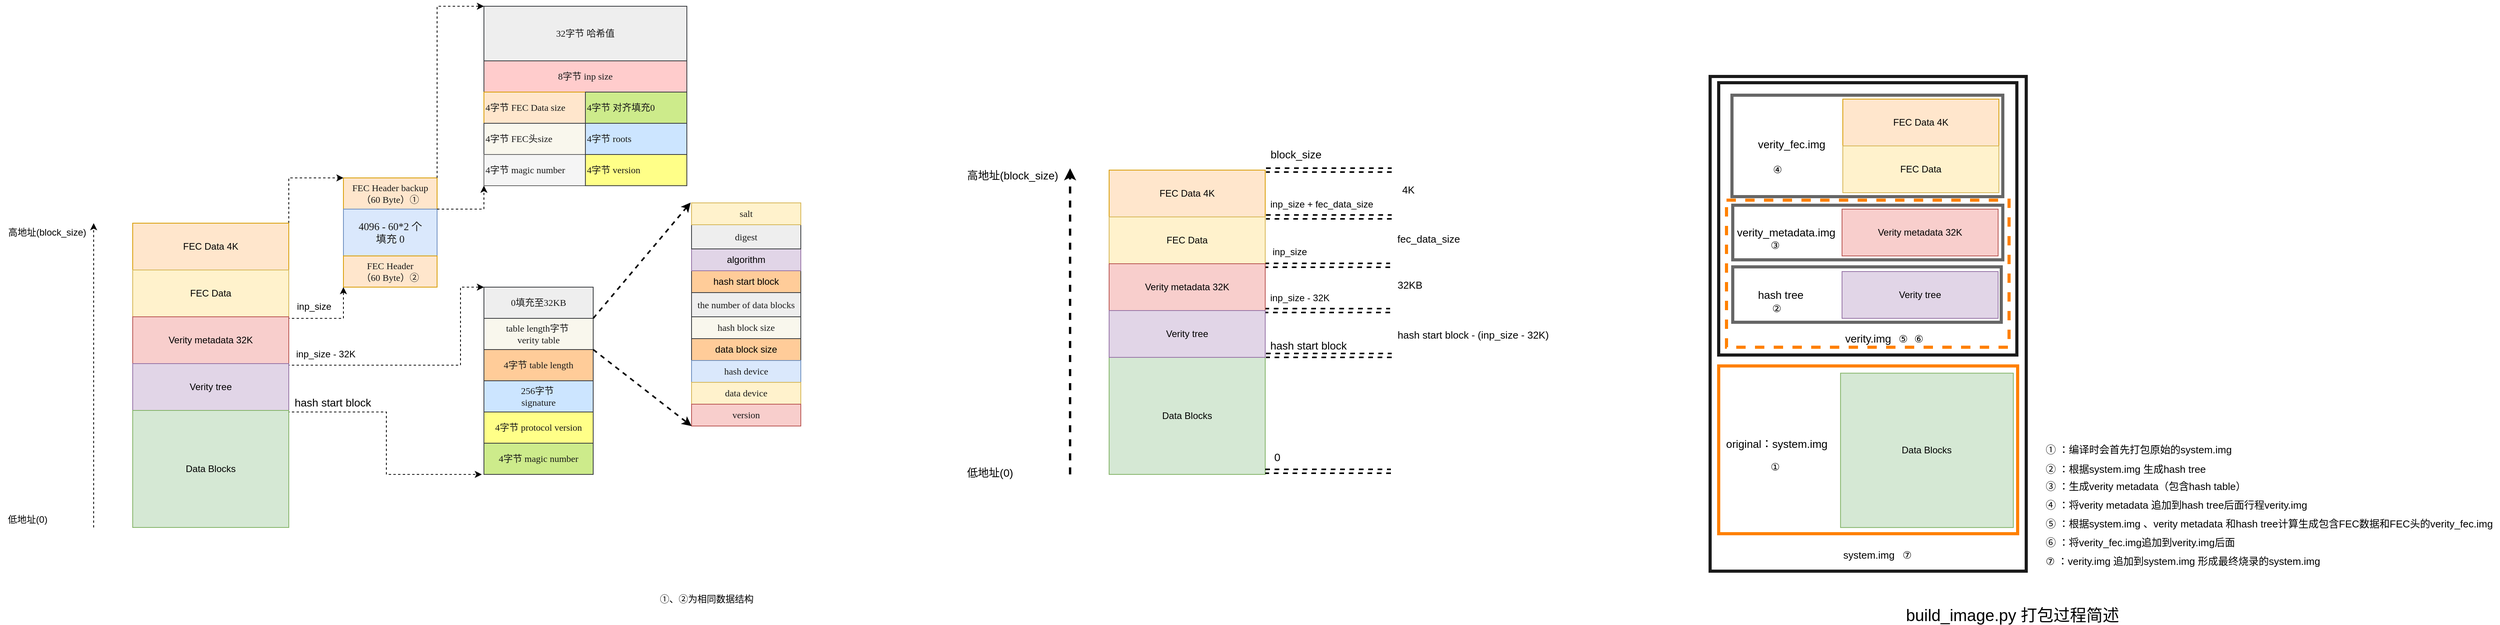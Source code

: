 <mxfile version="18.1.1" type="github">
  <diagram name="Page-1" id="9f46799a-70d6-7492-0946-bef42562c5a5">
    <mxGraphModel dx="3131" dy="1089" grid="0" gridSize="10" guides="1" tooltips="1" connect="1" arrows="1" fold="1" page="1" pageScale="1" pageWidth="1100" pageHeight="850" background="none" math="0" shadow="0">
      <root>
        <mxCell id="0" />
        <mxCell id="1" parent="0" />
        <mxCell id="MC5SC2ZRKaE6kcOdO4WR-20" value="" style="group" parent="1" vertex="1" connectable="0">
          <mxGeometry x="-610" y="250" width="120" height="140" as="geometry" />
        </mxCell>
        <mxCell id="MC5SC2ZRKaE6kcOdO4WR-19" value="" style="group;fillColor=#dae8fc;strokeColor=#6c8ebf;container=0;" parent="MC5SC2ZRKaE6kcOdO4WR-20" vertex="1" connectable="0">
          <mxGeometry width="120" height="140" as="geometry" />
        </mxCell>
        <mxCell id="MC5SC2ZRKaE6kcOdO4WR-14" value="&lt;span style=&quot;color: rgb(25, 25, 25); font-family: 微软雅黑;&quot;&gt;&lt;font style=&quot;font-size: 12px;&quot;&gt;FEC Header backup（60 Byte）①&lt;/font&gt;&lt;/span&gt;" style="rounded=0;whiteSpace=wrap;html=1;fillColor=#ffe6cc;strokeColor=#d79b00;" parent="MC5SC2ZRKaE6kcOdO4WR-20" vertex="1">
          <mxGeometry width="120" height="40" as="geometry" />
        </mxCell>
        <mxCell id="MC5SC2ZRKaE6kcOdO4WR-15" value="&lt;span style=&quot;color: rgb(25, 25, 25); font-family: 微软雅黑; font-size: 13.333px;&quot;&gt;4096 - 60*2 个&lt;br&gt;填充 0&lt;/span&gt;" style="rounded=0;whiteSpace=wrap;html=1;fillColor=#dae8fc;strokeColor=#6c8ebf;" parent="MC5SC2ZRKaE6kcOdO4WR-20" vertex="1">
          <mxGeometry y="40" width="120" height="60" as="geometry" />
        </mxCell>
        <mxCell id="MC5SC2ZRKaE6kcOdO4WR-18" value="&lt;span style=&quot;color: rgb(25, 25, 25); font-family: 微软雅黑;&quot;&gt;&lt;font style=&quot;font-size: 12px;&quot;&gt;FEC Header&lt;br&gt;（60 Byte）②&lt;/font&gt;&lt;/span&gt;" style="rounded=0;whiteSpace=wrap;html=1;fillColor=#ffe6cc;strokeColor=#d79b00;" parent="MC5SC2ZRKaE6kcOdO4WR-20" vertex="1">
          <mxGeometry y="100" width="120" height="40" as="geometry" />
        </mxCell>
        <mxCell id="MC5SC2ZRKaE6kcOdO4WR-21" style="edgeStyle=orthogonalEdgeStyle;rounded=0;orthogonalLoop=1;jettySize=auto;html=1;exitX=1;exitY=1;exitDx=0;exitDy=0;entryX=0;entryY=1;entryDx=0;entryDy=0;fontSize=12;dashed=1;" parent="1" source="MC5SC2ZRKaE6kcOdO4WR-1" target="MC5SC2ZRKaE6kcOdO4WR-18" edge="1">
          <mxGeometry relative="1" as="geometry">
            <Array as="points">
              <mxPoint x="-650" y="430" />
              <mxPoint x="-650" y="430" />
            </Array>
          </mxGeometry>
        </mxCell>
        <mxCell id="MC5SC2ZRKaE6kcOdO4WR-22" style="edgeStyle=orthogonalEdgeStyle;rounded=0;orthogonalLoop=1;jettySize=auto;html=1;exitX=1;exitY=0;exitDx=0;exitDy=0;entryX=0;entryY=0;entryDx=0;entryDy=0;dashed=1;fontSize=12;" parent="1" source="MC5SC2ZRKaE6kcOdO4WR-1" target="MC5SC2ZRKaE6kcOdO4WR-14" edge="1">
          <mxGeometry relative="1" as="geometry">
            <Array as="points">
              <mxPoint x="-680" y="250" />
            </Array>
          </mxGeometry>
        </mxCell>
        <mxCell id="MC5SC2ZRKaE6kcOdO4WR-40" value="" style="group" parent="1" vertex="1" connectable="0">
          <mxGeometry x="-430" y="30" width="260" height="230" as="geometry" />
        </mxCell>
        <mxCell id="MC5SC2ZRKaE6kcOdO4WR-33" value="&lt;font face=&quot;微软雅黑&quot; color=&quot;#191919&quot;&gt;8字节 inp size&lt;/font&gt;" style="rounded=0;whiteSpace=wrap;html=1;fillColor=#ffcccc;strokeColor=#36393d;align=center;" parent="MC5SC2ZRKaE6kcOdO4WR-40" vertex="1">
          <mxGeometry y="70" width="260" height="40" as="geometry" />
        </mxCell>
        <mxCell id="MC5SC2ZRKaE6kcOdO4WR-34" value="&lt;font face=&quot;微软雅黑&quot; color=&quot;#191919&quot;&gt;32字节 哈希值&lt;/font&gt;" style="rounded=0;whiteSpace=wrap;html=1;align=center;fillColor=#eeeeee;strokeColor=#36393d;" parent="MC5SC2ZRKaE6kcOdO4WR-40" vertex="1">
          <mxGeometry width="260" height="70" as="geometry" />
        </mxCell>
        <mxCell id="MC5SC2ZRKaE6kcOdO4WR-37" value="" style="group" parent="MC5SC2ZRKaE6kcOdO4WR-40" vertex="1" connectable="0">
          <mxGeometry y="110" width="260" height="40" as="geometry" />
        </mxCell>
        <mxCell id="MC5SC2ZRKaE6kcOdO4WR-31" value="&lt;font face=&quot;微软雅黑&quot; color=&quot;#191919&quot;&gt;4字节 FEC Data size&lt;/font&gt;" style="rounded=0;whiteSpace=wrap;html=1;fillColor=#ffe6cc;strokeColor=#d79b00;align=left;" parent="MC5SC2ZRKaE6kcOdO4WR-37" vertex="1">
          <mxGeometry width="130" height="40" as="geometry" />
        </mxCell>
        <mxCell id="MC5SC2ZRKaE6kcOdO4WR-32" value="&lt;font face=&quot;微软雅黑&quot; color=&quot;#191919&quot;&gt;4字节 对齐填充0&lt;/font&gt;" style="rounded=0;whiteSpace=wrap;html=1;fillColor=#cdeb8b;strokeColor=#36393d;align=left;" parent="MC5SC2ZRKaE6kcOdO4WR-37" vertex="1">
          <mxGeometry x="130" width="130" height="40" as="geometry" />
        </mxCell>
        <mxCell id="MC5SC2ZRKaE6kcOdO4WR-38" value="" style="group" parent="MC5SC2ZRKaE6kcOdO4WR-40" vertex="1" connectable="0">
          <mxGeometry y="150" width="260" height="40" as="geometry" />
        </mxCell>
        <mxCell id="MC5SC2ZRKaE6kcOdO4WR-29" value="&lt;font face=&quot;微软雅黑&quot; color=&quot;#191919&quot;&gt;4字节 FEC头size&lt;/font&gt;" style="rounded=0;whiteSpace=wrap;html=1;fillColor=#f9f7ed;strokeColor=#36393d;align=left;" parent="MC5SC2ZRKaE6kcOdO4WR-38" vertex="1">
          <mxGeometry width="130" height="40" as="geometry" />
        </mxCell>
        <mxCell id="MC5SC2ZRKaE6kcOdO4WR-30" value="&lt;font face=&quot;微软雅黑&quot; color=&quot;#191919&quot;&gt;4字节 roots&lt;/font&gt;" style="rounded=0;whiteSpace=wrap;html=1;fillColor=#cce5ff;strokeColor=#36393d;align=left;" parent="MC5SC2ZRKaE6kcOdO4WR-38" vertex="1">
          <mxGeometry x="130" width="130" height="40" as="geometry" />
        </mxCell>
        <mxCell id="MC5SC2ZRKaE6kcOdO4WR-39" value="" style="group" parent="MC5SC2ZRKaE6kcOdO4WR-40" vertex="1" connectable="0">
          <mxGeometry y="190" width="260" height="40" as="geometry" />
        </mxCell>
        <mxCell id="MC5SC2ZRKaE6kcOdO4WR-25" value="&lt;font face=&quot;微软雅黑&quot; color=&quot;#191919&quot;&gt;4字节 magic number&lt;/font&gt;" style="rounded=0;whiteSpace=wrap;html=1;fillColor=#f5f5f5;strokeColor=#666666;align=left;fontColor=#333333;" parent="MC5SC2ZRKaE6kcOdO4WR-39" vertex="1">
          <mxGeometry width="130" height="40" as="geometry" />
        </mxCell>
        <mxCell id="MC5SC2ZRKaE6kcOdO4WR-28" value="&lt;font face=&quot;微软雅黑&quot; color=&quot;#191919&quot;&gt;4字节 version&lt;/font&gt;" style="rounded=0;whiteSpace=wrap;html=1;fillColor=#ffff88;strokeColor=#36393d;align=left;" parent="MC5SC2ZRKaE6kcOdO4WR-39" vertex="1">
          <mxGeometry x="130" width="130" height="40" as="geometry" />
        </mxCell>
        <mxCell id="MC5SC2ZRKaE6kcOdO4WR-41" style="edgeStyle=orthogonalEdgeStyle;rounded=0;orthogonalLoop=1;jettySize=auto;html=1;exitX=1;exitY=1;exitDx=0;exitDy=0;entryX=0;entryY=1;entryDx=0;entryDy=0;dashed=1;fontSize=12;" parent="1" source="MC5SC2ZRKaE6kcOdO4WR-14" target="MC5SC2ZRKaE6kcOdO4WR-25" edge="1">
          <mxGeometry relative="1" as="geometry">
            <Array as="points">
              <mxPoint x="-480" y="290" />
              <mxPoint x="-480" y="290" />
            </Array>
          </mxGeometry>
        </mxCell>
        <mxCell id="MC5SC2ZRKaE6kcOdO4WR-42" style="edgeStyle=orthogonalEdgeStyle;rounded=0;orthogonalLoop=1;jettySize=auto;html=1;exitX=1;exitY=0;exitDx=0;exitDy=0;entryX=0;entryY=0;entryDx=0;entryDy=0;dashed=1;fontSize=12;" parent="1" source="MC5SC2ZRKaE6kcOdO4WR-14" target="MC5SC2ZRKaE6kcOdO4WR-34" edge="1">
          <mxGeometry relative="1" as="geometry">
            <Array as="points">
              <mxPoint x="-490" y="30" />
            </Array>
          </mxGeometry>
        </mxCell>
        <mxCell id="MC5SC2ZRKaE6kcOdO4WR-53" value="" style="group" parent="1" vertex="1" connectable="0">
          <mxGeometry x="-430" y="390" width="140" height="240" as="geometry" />
        </mxCell>
        <mxCell id="MC5SC2ZRKaE6kcOdO4WR-46" value="&lt;font face=&quot;微软雅黑&quot; color=&quot;#191919&quot;&gt;0填充至32KB&lt;/font&gt;" style="rounded=0;whiteSpace=wrap;html=1;fillColor=#eeeeee;strokeColor=#36393d;" parent="MC5SC2ZRKaE6kcOdO4WR-53" vertex="1">
          <mxGeometry width="140" height="40" as="geometry" />
        </mxCell>
        <mxCell id="MC5SC2ZRKaE6kcOdO4WR-48" value="&lt;div&gt;&lt;font face=&quot;微软雅黑&quot; color=&quot;#191919&quot;&gt;table length字节&amp;nbsp;&lt;/font&gt;&lt;/div&gt;&lt;div&gt;&lt;font face=&quot;微软雅黑&quot; color=&quot;#191919&quot;&gt;verity table&lt;/font&gt;&lt;/div&gt;" style="rounded=0;whiteSpace=wrap;html=1;fillColor=#f9f7ed;strokeColor=#36393d;" parent="MC5SC2ZRKaE6kcOdO4WR-53" vertex="1">
          <mxGeometry y="40" width="140" height="40" as="geometry" />
        </mxCell>
        <mxCell id="MC5SC2ZRKaE6kcOdO4WR-49" value="&lt;font face=&quot;微软雅黑&quot; color=&quot;#191919&quot;&gt;4字节 table length&lt;/font&gt;" style="rounded=0;whiteSpace=wrap;html=1;fillColor=#ffcc99;strokeColor=#36393d;" parent="MC5SC2ZRKaE6kcOdO4WR-53" vertex="1">
          <mxGeometry y="80" width="140" height="40" as="geometry" />
        </mxCell>
        <mxCell id="MC5SC2ZRKaE6kcOdO4WR-50" value="&lt;div&gt;&lt;font face=&quot;微软雅黑&quot; color=&quot;#191919&quot;&gt;256字节&amp;nbsp;&lt;/font&gt;&lt;/div&gt;&lt;div&gt;&lt;font face=&quot;微软雅黑&quot; color=&quot;#191919&quot;&gt;signature&lt;/font&gt;&lt;/div&gt;" style="rounded=0;whiteSpace=wrap;html=1;fillColor=#cce5ff;strokeColor=#36393d;" parent="MC5SC2ZRKaE6kcOdO4WR-53" vertex="1">
          <mxGeometry y="120" width="140" height="40" as="geometry" />
        </mxCell>
        <mxCell id="MC5SC2ZRKaE6kcOdO4WR-51" value="&lt;font face=&quot;微软雅黑&quot; color=&quot;#191919&quot;&gt;4字节 protocol version&lt;/font&gt;" style="rounded=0;whiteSpace=wrap;html=1;fillColor=#ffff88;strokeColor=#36393d;" parent="MC5SC2ZRKaE6kcOdO4WR-53" vertex="1">
          <mxGeometry y="160" width="140" height="40" as="geometry" />
        </mxCell>
        <mxCell id="MC5SC2ZRKaE6kcOdO4WR-52" value="&lt;font face=&quot;微软雅黑&quot; color=&quot;#191919&quot;&gt;4字节 magic number&lt;/font&gt;" style="rounded=0;whiteSpace=wrap;html=1;fillColor=#cdeb8b;strokeColor=#36393d;" parent="MC5SC2ZRKaE6kcOdO4WR-53" vertex="1">
          <mxGeometry y="200" width="140" height="40" as="geometry" />
        </mxCell>
        <mxCell id="MC5SC2ZRKaE6kcOdO4WR-54" style="edgeStyle=orthogonalEdgeStyle;rounded=0;orthogonalLoop=1;jettySize=auto;html=1;exitX=1;exitY=0;exitDx=0;exitDy=0;dashed=1;fontSize=12;" parent="1" source="MC5SC2ZRKaE6kcOdO4WR-4" edge="1">
          <mxGeometry relative="1" as="geometry">
            <mxPoint x="-430" y="390" as="targetPoint" />
            <Array as="points">
              <mxPoint x="-460" y="490" />
              <mxPoint x="-460" y="390" />
            </Array>
          </mxGeometry>
        </mxCell>
        <mxCell id="MC5SC2ZRKaE6kcOdO4WR-56" style="edgeStyle=orthogonalEdgeStyle;rounded=0;orthogonalLoop=1;jettySize=auto;html=1;exitX=1;exitY=0;exitDx=0;exitDy=0;entryX=-0.019;entryY=0.985;entryDx=0;entryDy=0;entryPerimeter=0;dashed=1;fontSize=12;" parent="1" source="MC5SC2ZRKaE6kcOdO4WR-5" target="MC5SC2ZRKaE6kcOdO4WR-52" edge="1">
          <mxGeometry relative="1" as="geometry">
            <Array as="points">
              <mxPoint x="-555" y="550" />
              <mxPoint x="-555" y="630" />
              <mxPoint x="-433" y="630" />
            </Array>
          </mxGeometry>
        </mxCell>
        <mxCell id="MC5SC2ZRKaE6kcOdO4WR-57" value="inp_size - 32K" style="text;html=1;align=center;verticalAlign=middle;resizable=0;points=[];autosize=1;strokeColor=none;fillColor=none;fontSize=12;" parent="1" vertex="1">
          <mxGeometry x="-678" y="466" width="90" height="20" as="geometry" />
        </mxCell>
        <mxCell id="MC5SC2ZRKaE6kcOdO4WR-58" value="inp_size" style="text;html=1;align=center;verticalAlign=middle;resizable=0;points=[];autosize=1;strokeColor=none;fillColor=none;fontSize=12;" parent="1" vertex="1">
          <mxGeometry x="-678" y="405" width="60" height="20" as="geometry" />
        </mxCell>
        <mxCell id="MC5SC2ZRKaE6kcOdO4WR-60" value="①、②为相同数据结构" style="text;html=1;align=center;verticalAlign=middle;resizable=0;points=[];autosize=1;strokeColor=none;fillColor=none;fontSize=12;" parent="1" vertex="1">
          <mxGeometry x="-210" y="781" width="130" height="18" as="geometry" />
        </mxCell>
        <mxCell id="MC5SC2ZRKaE6kcOdO4WR-68" value="" style="group" parent="1" vertex="1" connectable="0">
          <mxGeometry x="-1050" y="308" width="370" height="390" as="geometry" />
        </mxCell>
        <mxCell id="MC5SC2ZRKaE6kcOdO4WR-63" value="" style="group" parent="MC5SC2ZRKaE6kcOdO4WR-68" vertex="1" connectable="0">
          <mxGeometry x="170" width="200" height="390" as="geometry" />
        </mxCell>
        <mxCell id="MC5SC2ZRKaE6kcOdO4WR-1" value="FEC Data 4K" style="rounded=0;whiteSpace=wrap;html=1;fillColor=#ffe6cc;strokeColor=#d79b00;" parent="MC5SC2ZRKaE6kcOdO4WR-63" vertex="1">
          <mxGeometry width="200" height="60" as="geometry" />
        </mxCell>
        <mxCell id="MC5SC2ZRKaE6kcOdO4WR-2" value="&lt;span style=&quot;&quot;&gt;FEC Data&lt;/span&gt;" style="whiteSpace=wrap;html=1;rounded=0;fillColor=#fff2cc;strokeColor=#d6b656;" parent="MC5SC2ZRKaE6kcOdO4WR-63" vertex="1">
          <mxGeometry y="60" width="200" height="60" as="geometry" />
        </mxCell>
        <mxCell id="MC5SC2ZRKaE6kcOdO4WR-4" value="Verity metadata 32K" style="whiteSpace=wrap;html=1;rounded=0;fillColor=#f8cecc;strokeColor=#b85450;" parent="MC5SC2ZRKaE6kcOdO4WR-63" vertex="1">
          <mxGeometry y="120" width="200" height="60" as="geometry" />
        </mxCell>
        <mxCell id="MC5SC2ZRKaE6kcOdO4WR-5" value="Verity tree" style="whiteSpace=wrap;html=1;rounded=0;fillColor=#e1d5e7;strokeColor=#9673a6;" parent="MC5SC2ZRKaE6kcOdO4WR-63" vertex="1">
          <mxGeometry y="180" width="200" height="60" as="geometry" />
        </mxCell>
        <mxCell id="MC5SC2ZRKaE6kcOdO4WR-6" value="Data Blocks" style="whiteSpace=wrap;html=1;rounded=0;fillColor=#d5e8d4;strokeColor=#82b366;" parent="MC5SC2ZRKaE6kcOdO4WR-63" vertex="1">
          <mxGeometry y="240" width="200" height="150" as="geometry" />
        </mxCell>
        <mxCell id="MC5SC2ZRKaE6kcOdO4WR-67" value="" style="group" parent="MC5SC2ZRKaE6kcOdO4WR-68" vertex="1" connectable="0">
          <mxGeometry width="120" height="390" as="geometry" />
        </mxCell>
        <mxCell id="MC5SC2ZRKaE6kcOdO4WR-64" value="" style="endArrow=classic;html=1;rounded=0;dashed=1;fontSize=12;" parent="MC5SC2ZRKaE6kcOdO4WR-67" edge="1">
          <mxGeometry width="50" height="50" relative="1" as="geometry">
            <mxPoint x="120" y="390" as="sourcePoint" />
            <mxPoint x="120" as="targetPoint" />
          </mxGeometry>
        </mxCell>
        <mxCell id="MC5SC2ZRKaE6kcOdO4WR-65" value="低地址(0)" style="text;html=1;align=center;verticalAlign=middle;resizable=0;points=[];autosize=1;strokeColor=none;fillColor=none;fontSize=12;" parent="MC5SC2ZRKaE6kcOdO4WR-67" vertex="1">
          <mxGeometry y="370" width="70" height="20" as="geometry" />
        </mxCell>
        <mxCell id="MC5SC2ZRKaE6kcOdO4WR-66" value="高地址(block_size)" style="text;html=1;align=center;verticalAlign=middle;resizable=0;points=[];autosize=1;strokeColor=none;fillColor=none;fontSize=12;" parent="MC5SC2ZRKaE6kcOdO4WR-67" vertex="1">
          <mxGeometry y="2" width="120" height="20" as="geometry" />
        </mxCell>
        <mxCell id="yLaIUXPU3NELEx_Cv0Lr-82" value="hash start block" style="text;html=1;align=center;verticalAlign=middle;resizable=0;points=[];autosize=1;strokeColor=none;fillColor=none;fontSize=14;" vertex="1" parent="1">
          <mxGeometry x="-678" y="527" width="108" height="21" as="geometry" />
        </mxCell>
        <mxCell id="yLaIUXPU3NELEx_Cv0Lr-166" value="" style="group" vertex="1" connectable="0" parent="1">
          <mxGeometry x="1141" y="120" width="1011" height="634" as="geometry" />
        </mxCell>
        <mxCell id="yLaIUXPU3NELEx_Cv0Lr-147" value="" style="group" vertex="1" connectable="0" parent="yLaIUXPU3NELEx_Cv0Lr-166">
          <mxGeometry width="405" height="634" as="geometry" />
        </mxCell>
        <mxCell id="yLaIUXPU3NELEx_Cv0Lr-161" value="" style="rounded=0;whiteSpace=wrap;html=1;shadow=0;fontSize=13;strokeColor=#FF8000;strokeWidth=4;fillColor=none;dashed=1;" vertex="1" parent="yLaIUXPU3NELEx_Cv0Lr-147">
          <mxGeometry x="21" y="158.5" width="362" height="188.5" as="geometry" />
        </mxCell>
        <mxCell id="yLaIUXPU3NELEx_Cv0Lr-78" value="" style="group" vertex="1" connectable="0" parent="yLaIUXPU3NELEx_Cv0Lr-147">
          <mxGeometry x="28" y="24" width="365" height="333" as="geometry" />
        </mxCell>
        <mxCell id="yLaIUXPU3NELEx_Cv0Lr-75" value="" style="group" vertex="1" connectable="0" parent="yLaIUXPU3NELEx_Cv0Lr-78">
          <mxGeometry width="347" height="130" as="geometry" />
        </mxCell>
        <mxCell id="yLaIUXPU3NELEx_Cv0Lr-74" value="" style="rounded=0;whiteSpace=wrap;html=1;shadow=0;fontSize=14;strokeColor=#666666;strokeWidth=4;fillColor=none;" vertex="1" parent="yLaIUXPU3NELEx_Cv0Lr-75">
          <mxGeometry width="347" height="130" as="geometry" />
        </mxCell>
        <mxCell id="yLaIUXPU3NELEx_Cv0Lr-64" value="verity_fec.img" style="text;html=1;align=center;verticalAlign=middle;resizable=0;points=[];autosize=1;strokeColor=none;fillColor=none;fontSize=14;" vertex="1" parent="yLaIUXPU3NELEx_Cv0Lr-75">
          <mxGeometry x="28" y="52" width="96" height="21" as="geometry" />
        </mxCell>
        <mxCell id="yLaIUXPU3NELEx_Cv0Lr-55" value="FEC Data 4K" style="rounded=0;whiteSpace=wrap;html=1;fillColor=#ffe6cc;strokeColor=#d79b00;" vertex="1" parent="yLaIUXPU3NELEx_Cv0Lr-75">
          <mxGeometry x="142" y="5" width="200" height="60" as="geometry" />
        </mxCell>
        <mxCell id="yLaIUXPU3NELEx_Cv0Lr-56" value="&lt;span style=&quot;&quot;&gt;FEC Data&lt;/span&gt;" style="whiteSpace=wrap;html=1;rounded=0;fillColor=#fff2cc;strokeColor=#d6b656;" vertex="1" parent="yLaIUXPU3NELEx_Cv0Lr-75">
          <mxGeometry x="142" y="65" width="200" height="60" as="geometry" />
        </mxCell>
        <mxCell id="yLaIUXPU3NELEx_Cv0Lr-151" value="④" style="text;html=1;align=center;verticalAlign=middle;resizable=0;points=[];autosize=1;strokeColor=none;fillColor=none;fontSize=13;" vertex="1" parent="yLaIUXPU3NELEx_Cv0Lr-75">
          <mxGeometry x="46" y="85" width="23" height="20" as="geometry" />
        </mxCell>
        <mxCell id="yLaIUXPU3NELEx_Cv0Lr-76" value="" style="group" vertex="1" connectable="0" parent="yLaIUXPU3NELEx_Cv0Lr-78">
          <mxGeometry x="1" y="220" width="344" height="71" as="geometry" />
        </mxCell>
        <mxCell id="yLaIUXPU3NELEx_Cv0Lr-70" value="" style="rounded=0;whiteSpace=wrap;html=1;shadow=0;fontSize=14;strokeColor=#666666;strokeWidth=4;fillColor=none;" vertex="1" parent="yLaIUXPU3NELEx_Cv0Lr-76">
          <mxGeometry width="344" height="71" as="geometry" />
        </mxCell>
        <mxCell id="yLaIUXPU3NELEx_Cv0Lr-58" value="Verity tree" style="whiteSpace=wrap;html=1;rounded=0;fillColor=#e1d5e7;strokeColor=#9673a6;" vertex="1" parent="yLaIUXPU3NELEx_Cv0Lr-76">
          <mxGeometry x="140" y="6" width="200" height="60" as="geometry" />
        </mxCell>
        <mxCell id="yLaIUXPU3NELEx_Cv0Lr-71" value="hash tree" style="text;html=1;align=center;verticalAlign=middle;resizable=0;points=[];autosize=1;strokeColor=none;fillColor=none;fontSize=14;" vertex="1" parent="yLaIUXPU3NELEx_Cv0Lr-76">
          <mxGeometry x="27" y="25" width="68" height="21" as="geometry" />
        </mxCell>
        <mxCell id="yLaIUXPU3NELEx_Cv0Lr-77" value="" style="group" vertex="1" connectable="0" parent="yLaIUXPU3NELEx_Cv0Lr-78">
          <mxGeometry x="1" y="141" width="364" height="192" as="geometry" />
        </mxCell>
        <mxCell id="yLaIUXPU3NELEx_Cv0Lr-66" value="" style="rounded=0;whiteSpace=wrap;html=1;shadow=0;fontSize=14;strokeColor=#666666;strokeWidth=4;fillColor=none;" vertex="1" parent="yLaIUXPU3NELEx_Cv0Lr-77">
          <mxGeometry width="346" height="70" as="geometry" />
        </mxCell>
        <mxCell id="yLaIUXPU3NELEx_Cv0Lr-57" value="Verity metadata 32K" style="whiteSpace=wrap;html=1;rounded=0;fillColor=#f8cecc;strokeColor=#b85450;" vertex="1" parent="yLaIUXPU3NELEx_Cv0Lr-77">
          <mxGeometry x="140" y="5" width="200" height="60" as="geometry" />
        </mxCell>
        <mxCell id="yLaIUXPU3NELEx_Cv0Lr-67" value="verity_metadata.img" style="text;html=1;align=center;verticalAlign=middle;resizable=0;points=[];autosize=1;strokeColor=none;fillColor=none;fontSize=14;" vertex="1" parent="yLaIUXPU3NELEx_Cv0Lr-77">
          <mxGeometry y="24.5" width="136" height="21" as="geometry" />
        </mxCell>
        <mxCell id="yLaIUXPU3NELEx_Cv0Lr-61" value="" style="rounded=0;whiteSpace=wrap;html=1;shadow=0;fontSize=14;strokeColor=#1A1A1A;strokeWidth=4;fillColor=none;" vertex="1" parent="yLaIUXPU3NELEx_Cv0Lr-77">
          <mxGeometry x="-18" y="-157" width="382" height="349" as="geometry" />
        </mxCell>
        <mxCell id="yLaIUXPU3NELEx_Cv0Lr-60" value="verity.img" style="text;html=1;align=center;verticalAlign=middle;resizable=0;points=[];autosize=1;strokeColor=none;fillColor=none;fontSize=14;" vertex="1" parent="yLaIUXPU3NELEx_Cv0Lr-77">
          <mxGeometry x="138.5" y="160" width="69" height="21" as="geometry" />
        </mxCell>
        <mxCell id="yLaIUXPU3NELEx_Cv0Lr-162" value="⑥" style="text;html=1;align=center;verticalAlign=middle;resizable=0;points=[];autosize=1;strokeColor=none;fillColor=none;fontSize=13;" vertex="1" parent="yLaIUXPU3NELEx_Cv0Lr-77">
          <mxGeometry x="226" y="160.5" width="23" height="20" as="geometry" />
        </mxCell>
        <mxCell id="yLaIUXPU3NELEx_Cv0Lr-127" value="" style="rounded=0;whiteSpace=wrap;html=1;shadow=0;fontSize=14;strokeColor=#1A1A1A;strokeWidth=4;fillColor=none;" vertex="1" parent="yLaIUXPU3NELEx_Cv0Lr-147">
          <mxGeometry width="405" height="634" as="geometry" />
        </mxCell>
        <mxCell id="yLaIUXPU3NELEx_Cv0Lr-112" value="Data Blocks" style="whiteSpace=wrap;html=1;rounded=0;fillColor=#d5e8d4;strokeColor=#82b366;" vertex="1" parent="yLaIUXPU3NELEx_Cv0Lr-147">
          <mxGeometry x="167.078" y="380.233" width="221.387" height="197.853" as="geometry" />
        </mxCell>
        <mxCell id="yLaIUXPU3NELEx_Cv0Lr-124" value="" style="rounded=0;whiteSpace=wrap;html=1;shadow=0;fontSize=14;strokeColor=#FF8000;strokeWidth=4;fillColor=none;" vertex="1" parent="yLaIUXPU3NELEx_Cv0Lr-147">
          <mxGeometry x="11" y="371" width="383" height="215" as="geometry" />
        </mxCell>
        <mxCell id="yLaIUXPU3NELEx_Cv0Lr-126" value="original：system.img" style="text;html=1;align=center;verticalAlign=middle;resizable=0;points=[];autosize=1;strokeColor=none;fillColor=none;fontSize=14;" vertex="1" parent="yLaIUXPU3NELEx_Cv0Lr-147">
          <mxGeometry x="15.428" y="460.693" width="140" height="21" as="geometry" />
        </mxCell>
        <mxCell id="yLaIUXPU3NELEx_Cv0Lr-146" value="system.img" style="text;html=1;align=center;verticalAlign=middle;resizable=0;points=[];autosize=1;strokeColor=none;fillColor=none;fontSize=13;" vertex="1" parent="yLaIUXPU3NELEx_Cv0Lr-147">
          <mxGeometry x="164.5" y="603" width="76" height="20" as="geometry" />
        </mxCell>
        <mxCell id="yLaIUXPU3NELEx_Cv0Lr-148" value="①" style="text;html=1;align=center;verticalAlign=middle;resizable=0;points=[];autosize=1;strokeColor=none;fillColor=none;fontSize=13;" vertex="1" parent="yLaIUXPU3NELEx_Cv0Lr-147">
          <mxGeometry x="71" y="490" width="23" height="20" as="geometry" />
        </mxCell>
        <mxCell id="yLaIUXPU3NELEx_Cv0Lr-149" value="②" style="text;html=1;align=center;verticalAlign=middle;resizable=0;points=[];autosize=1;strokeColor=none;fillColor=none;fontSize=13;" vertex="1" parent="yLaIUXPU3NELEx_Cv0Lr-147">
          <mxGeometry x="73.93" y="287" width="23" height="20" as="geometry" />
        </mxCell>
        <mxCell id="yLaIUXPU3NELEx_Cv0Lr-150" value="③" style="text;html=1;align=center;verticalAlign=middle;resizable=0;points=[];autosize=1;strokeColor=none;fillColor=none;fontSize=13;" vertex="1" parent="yLaIUXPU3NELEx_Cv0Lr-147">
          <mxGeometry x="71" y="206" width="23" height="20" as="geometry" />
        </mxCell>
        <mxCell id="yLaIUXPU3NELEx_Cv0Lr-152" value="⑤" style="text;html=1;align=center;verticalAlign=middle;resizable=0;points=[];autosize=1;strokeColor=none;fillColor=none;fontSize=13;" vertex="1" parent="yLaIUXPU3NELEx_Cv0Lr-147">
          <mxGeometry x="235" y="326" width="23" height="20" as="geometry" />
        </mxCell>
        <mxCell id="yLaIUXPU3NELEx_Cv0Lr-158" value="⑦" style="text;html=1;align=center;verticalAlign=middle;resizable=0;points=[];autosize=1;strokeColor=none;fillColor=none;fontSize=13;" vertex="1" parent="yLaIUXPU3NELEx_Cv0Lr-147">
          <mxGeometry x="240.5" y="603" width="23" height="20" as="geometry" />
        </mxCell>
        <mxCell id="yLaIUXPU3NELEx_Cv0Lr-165" value="" style="group" vertex="1" connectable="0" parent="yLaIUXPU3NELEx_Cv0Lr-166">
          <mxGeometry x="428" y="468" width="583" height="163" as="geometry" />
        </mxCell>
        <mxCell id="yLaIUXPU3NELEx_Cv0Lr-153" value="① ：编译时会首先打包原始的system.img" style="text;html=1;align=left;verticalAlign=middle;resizable=0;points=[];autosize=1;strokeColor=none;fillColor=none;fontSize=13;" vertex="1" parent="yLaIUXPU3NELEx_Cv0Lr-165">
          <mxGeometry width="248" height="20" as="geometry" />
        </mxCell>
        <mxCell id="yLaIUXPU3NELEx_Cv0Lr-154" value="② ：根据system.img 生成hash tree" style="text;html=1;align=left;verticalAlign=middle;resizable=0;points=[];autosize=1;strokeColor=none;fillColor=none;fontSize=13;" vertex="1" parent="yLaIUXPU3NELEx_Cv0Lr-165">
          <mxGeometry y="25" width="215" height="20" as="geometry" />
        </mxCell>
        <mxCell id="yLaIUXPU3NELEx_Cv0Lr-155" value="③ ：生成verity metadata（包含hash table）" style="text;html=1;align=left;verticalAlign=middle;resizable=0;points=[];autosize=1;strokeColor=none;fillColor=none;fontSize=13;" vertex="1" parent="yLaIUXPU3NELEx_Cv0Lr-165">
          <mxGeometry y="47" width="266" height="20" as="geometry" />
        </mxCell>
        <mxCell id="yLaIUXPU3NELEx_Cv0Lr-156" value="⑤ ：根据system.img 、verity metadata 和hash tree计算生成包含FEC数据和FEC头的verity_fec.img" style="text;html=1;align=left;verticalAlign=middle;resizable=0;points=[];autosize=1;strokeColor=none;fillColor=none;fontSize=13;" vertex="1" parent="yLaIUXPU3NELEx_Cv0Lr-165">
          <mxGeometry y="95" width="583" height="20" as="geometry" />
        </mxCell>
        <mxCell id="yLaIUXPU3NELEx_Cv0Lr-159" value="④ ：将verity metadata 追加到hash tree后面行程verity.img" style="text;html=1;align=left;verticalAlign=middle;resizable=0;points=[];autosize=1;strokeColor=none;fillColor=none;fontSize=13;" vertex="1" parent="yLaIUXPU3NELEx_Cv0Lr-165">
          <mxGeometry y="71" width="345" height="20" as="geometry" />
        </mxCell>
        <mxCell id="yLaIUXPU3NELEx_Cv0Lr-160" value="⑥ ：将verity_fec.img追加到verity.img后面" style="text;html=1;align=left;verticalAlign=middle;resizable=0;points=[];autosize=1;strokeColor=none;fillColor=none;fontSize=13;" vertex="1" parent="yLaIUXPU3NELEx_Cv0Lr-165">
          <mxGeometry y="119" width="252" height="20" as="geometry" />
        </mxCell>
        <mxCell id="yLaIUXPU3NELEx_Cv0Lr-164" value="⑦ ：verity.img 追加到system.img 形成最终烧录的system.img" style="text;html=1;align=left;verticalAlign=middle;resizable=0;points=[];autosize=1;strokeColor=none;fillColor=none;fontSize=13;" vertex="1" parent="yLaIUXPU3NELEx_Cv0Lr-165">
          <mxGeometry y="143" width="363" height="20" as="geometry" />
        </mxCell>
        <mxCell id="yLaIUXPU3NELEx_Cv0Lr-167" value="&lt;font style=&quot;font-size: 21px;&quot;&gt;build_image.py 打包过程简述&lt;/font&gt;" style="text;html=1;align=center;verticalAlign=middle;resizable=0;points=[];autosize=1;strokeColor=none;fillColor=none;fontSize=13;" vertex="1" parent="1">
          <mxGeometry x="1386" y="798" width="283" height="23" as="geometry" />
        </mxCell>
        <mxCell id="yLaIUXPU3NELEx_Cv0Lr-171" value="" style="group" vertex="1" connectable="0" parent="1">
          <mxGeometry x="183" y="209" width="756" height="421" as="geometry" />
        </mxCell>
        <mxCell id="yLaIUXPU3NELEx_Cv0Lr-21" value="" style="group" vertex="1" connectable="0" parent="yLaIUXPU3NELEx_Cv0Lr-171">
          <mxGeometry y="28" width="138" height="393" as="geometry" />
        </mxCell>
        <mxCell id="yLaIUXPU3NELEx_Cv0Lr-9" value="" style="endArrow=classic;html=1;rounded=0;dashed=1;fontSize=12;strokeWidth=3;" edge="1" parent="yLaIUXPU3NELEx_Cv0Lr-21">
          <mxGeometry width="50" height="50" relative="1" as="geometry">
            <mxPoint x="138" y="392.999" as="sourcePoint" />
            <mxPoint x="138" y="0.624" as="targetPoint" />
          </mxGeometry>
        </mxCell>
        <mxCell id="yLaIUXPU3NELEx_Cv0Lr-10" value="&lt;font style=&quot;font-size: 14px;&quot;&gt;低地址(0)&lt;/font&gt;" style="text;html=1;align=center;verticalAlign=middle;resizable=0;points=[];autosize=1;strokeColor=none;fillColor=none;fontSize=12;" vertex="1" parent="yLaIUXPU3NELEx_Cv0Lr-21">
          <mxGeometry y="381.185" width="69" height="19" as="geometry" />
        </mxCell>
        <mxCell id="yLaIUXPU3NELEx_Cv0Lr-11" value="&lt;font style=&quot;font-size: 14px;&quot;&gt;高地址(block_size)&lt;/font&gt;" style="text;html=1;align=center;verticalAlign=middle;resizable=0;points=[];autosize=1;strokeColor=none;fillColor=none;fontSize=12;" vertex="1" parent="yLaIUXPU3NELEx_Cv0Lr-21">
          <mxGeometry width="127" height="19" as="geometry" />
        </mxCell>
        <mxCell id="yLaIUXPU3NELEx_Cv0Lr-32" value="&lt;span style=&quot;font-size: 12px;&quot;&gt;inp_size - 32K&lt;/span&gt;" style="text;html=1;align=center;verticalAlign=middle;resizable=0;points=[];autosize=1;strokeColor=none;fillColor=none;fontSize=14;" vertex="1" parent="yLaIUXPU3NELEx_Cv0Lr-171">
          <mxGeometry x="389" y="183" width="86" height="22" as="geometry" />
        </mxCell>
        <mxCell id="yLaIUXPU3NELEx_Cv0Lr-33" value="inp_size" style="text;html=1;align=center;verticalAlign=middle;resizable=0;points=[];autosize=1;strokeColor=none;fillColor=none;fontSize=12;" vertex="1" parent="yLaIUXPU3NELEx_Cv0Lr-171">
          <mxGeometry x="389" y="126" width="60" height="20" as="geometry" />
        </mxCell>
        <mxCell id="yLaIUXPU3NELEx_Cv0Lr-79" value="hash start block" style="text;html=1;align=center;verticalAlign=middle;resizable=0;points=[];autosize=1;strokeColor=none;fillColor=none;fontSize=14;" vertex="1" parent="yLaIUXPU3NELEx_Cv0Lr-171">
          <mxGeometry x="389" y="245" width="108" height="21" as="geometry" />
        </mxCell>
        <mxCell id="yLaIUXPU3NELEx_Cv0Lr-83" value="" style="endArrow=classic;html=1;rounded=0;dashed=1;fontSize=14;strokeWidth=2;shape=link;" edge="1" parent="yLaIUXPU3NELEx_Cv0Lr-171">
          <mxGeometry width="50" height="50" relative="1" as="geometry">
            <mxPoint x="389" y="91" as="sourcePoint" />
            <mxPoint x="550" y="91" as="targetPoint" />
          </mxGeometry>
        </mxCell>
        <mxCell id="yLaIUXPU3NELEx_Cv0Lr-84" value="inp_size + fec_data_size" style="text;html=1;align=center;verticalAlign=middle;resizable=0;points=[];autosize=1;strokeColor=none;fillColor=none;fontSize=12;" vertex="1" parent="yLaIUXPU3NELEx_Cv0Lr-171">
          <mxGeometry x="389" y="66" width="142" height="18" as="geometry" />
        </mxCell>
        <mxCell id="yLaIUXPU3NELEx_Cv0Lr-85" value="" style="endArrow=classic;html=1;rounded=0;dashed=1;fontSize=14;strokeWidth=2;shape=link;" edge="1" parent="yLaIUXPU3NELEx_Cv0Lr-171">
          <mxGeometry width="50" height="50" relative="1" as="geometry">
            <mxPoint x="387" y="153" as="sourcePoint" />
            <mxPoint x="548" y="153" as="targetPoint" />
          </mxGeometry>
        </mxCell>
        <mxCell id="yLaIUXPU3NELEx_Cv0Lr-86" value="" style="endArrow=classic;html=1;rounded=0;dashed=1;fontSize=14;strokeWidth=2;shape=link;" edge="1" parent="yLaIUXPU3NELEx_Cv0Lr-171">
          <mxGeometry width="50" height="50" relative="1" as="geometry">
            <mxPoint x="387" y="211" as="sourcePoint" />
            <mxPoint x="548" y="211" as="targetPoint" />
          </mxGeometry>
        </mxCell>
        <mxCell id="yLaIUXPU3NELEx_Cv0Lr-87" value="" style="endArrow=classic;html=1;rounded=0;dashed=1;fontSize=14;strokeWidth=2;shape=link;" edge="1" parent="yLaIUXPU3NELEx_Cv0Lr-171">
          <mxGeometry width="50" height="50" relative="1" as="geometry">
            <mxPoint x="389" y="268.5" as="sourcePoint" />
            <mxPoint x="550" y="268.5" as="targetPoint" />
          </mxGeometry>
        </mxCell>
        <mxCell id="yLaIUXPU3NELEx_Cv0Lr-88" value="" style="endArrow=classic;html=1;rounded=0;dashed=1;fontSize=14;strokeWidth=2;shape=link;" edge="1" parent="yLaIUXPU3NELEx_Cv0Lr-171">
          <mxGeometry width="50" height="50" relative="1" as="geometry">
            <mxPoint x="389" y="31" as="sourcePoint" />
            <mxPoint x="550" y="31" as="targetPoint" />
          </mxGeometry>
        </mxCell>
        <mxCell id="yLaIUXPU3NELEx_Cv0Lr-89" value="block_size" style="text;html=1;align=center;verticalAlign=middle;resizable=0;points=[];autosize=1;strokeColor=none;fillColor=none;fontSize=14;" vertex="1" parent="yLaIUXPU3NELEx_Cv0Lr-171">
          <mxGeometry x="389" width="75" height="21" as="geometry" />
        </mxCell>
        <mxCell id="yLaIUXPU3NELEx_Cv0Lr-90" value="&lt;font style=&quot;font-size: 13px;&quot;&gt;hash start block - (inp_size - 32K&lt;span style=&quot;background-color: initial; text-align: left;&quot;&gt;)&lt;/span&gt;&lt;br&gt;&lt;/font&gt;" style="text;html=1;align=center;verticalAlign=middle;resizable=0;points=[];autosize=1;strokeColor=none;fillColor=none;fontSize=14;" vertex="1" parent="yLaIUXPU3NELEx_Cv0Lr-171">
          <mxGeometry x="552" y="231" width="204" height="21" as="geometry" />
        </mxCell>
        <mxCell id="yLaIUXPU3NELEx_Cv0Lr-93" value="32KB" style="text;html=1;align=center;verticalAlign=middle;resizable=0;points=[];autosize=1;strokeColor=none;fillColor=none;fontSize=13;" vertex="1" parent="yLaIUXPU3NELEx_Cv0Lr-171">
          <mxGeometry x="552" y="168" width="42" height="20" as="geometry" />
        </mxCell>
        <mxCell id="yLaIUXPU3NELEx_Cv0Lr-94" value="fec_data_size" style="text;html=1;align=center;verticalAlign=middle;resizable=0;points=[];autosize=1;strokeColor=none;fillColor=none;fontSize=13;" vertex="1" parent="yLaIUXPU3NELEx_Cv0Lr-171">
          <mxGeometry x="552" y="109" width="90" height="20" as="geometry" />
        </mxCell>
        <mxCell id="yLaIUXPU3NELEx_Cv0Lr-95" value="4K" style="text;html=1;align=center;verticalAlign=middle;resizable=0;points=[];autosize=1;strokeColor=none;fillColor=none;fontSize=13;" vertex="1" parent="yLaIUXPU3NELEx_Cv0Lr-171">
          <mxGeometry x="558" y="46" width="26" height="20" as="geometry" />
        </mxCell>
        <mxCell id="yLaIUXPU3NELEx_Cv0Lr-168" value="" style="group" vertex="1" connectable="0" parent="yLaIUXPU3NELEx_Cv0Lr-171">
          <mxGeometry x="188" y="31" width="200" height="390" as="geometry" />
        </mxCell>
        <mxCell id="yLaIUXPU3NELEx_Cv0Lr-7" value="Data Blocks" style="whiteSpace=wrap;html=1;rounded=0;fillColor=#d5e8d4;strokeColor=#82b366;" vertex="1" parent="yLaIUXPU3NELEx_Cv0Lr-168">
          <mxGeometry y="240" width="200" height="150" as="geometry" />
        </mxCell>
        <mxCell id="yLaIUXPU3NELEx_Cv0Lr-12" value="" style="group" vertex="1" connectable="0" parent="yLaIUXPU3NELEx_Cv0Lr-168">
          <mxGeometry width="200" height="240" as="geometry" />
        </mxCell>
        <mxCell id="yLaIUXPU3NELEx_Cv0Lr-53" value="" style="group" vertex="1" connectable="0" parent="yLaIUXPU3NELEx_Cv0Lr-12">
          <mxGeometry width="200" height="240" as="geometry" />
        </mxCell>
        <mxCell id="yLaIUXPU3NELEx_Cv0Lr-3" value="FEC Data 4K" style="rounded=0;whiteSpace=wrap;html=1;fillColor=#ffe6cc;strokeColor=#d79b00;" vertex="1" parent="yLaIUXPU3NELEx_Cv0Lr-53">
          <mxGeometry width="200" height="60" as="geometry" />
        </mxCell>
        <mxCell id="yLaIUXPU3NELEx_Cv0Lr-4" value="&lt;span style=&quot;&quot;&gt;FEC Data&lt;/span&gt;" style="whiteSpace=wrap;html=1;rounded=0;fillColor=#fff2cc;strokeColor=#d6b656;" vertex="1" parent="yLaIUXPU3NELEx_Cv0Lr-53">
          <mxGeometry y="60" width="200" height="60" as="geometry" />
        </mxCell>
        <mxCell id="yLaIUXPU3NELEx_Cv0Lr-5" value="Verity metadata 32K" style="whiteSpace=wrap;html=1;rounded=0;fillColor=#f8cecc;strokeColor=#b85450;" vertex="1" parent="yLaIUXPU3NELEx_Cv0Lr-53">
          <mxGeometry y="120" width="200" height="60" as="geometry" />
        </mxCell>
        <mxCell id="yLaIUXPU3NELEx_Cv0Lr-6" value="Verity tree" style="whiteSpace=wrap;html=1;rounded=0;fillColor=#e1d5e7;strokeColor=#9673a6;" vertex="1" parent="yLaIUXPU3NELEx_Cv0Lr-53">
          <mxGeometry y="180" width="200" height="60" as="geometry" />
        </mxCell>
        <mxCell id="yLaIUXPU3NELEx_Cv0Lr-169" value="" style="endArrow=classic;html=1;rounded=0;dashed=1;fontSize=14;strokeWidth=2;shape=link;" edge="1" parent="yLaIUXPU3NELEx_Cv0Lr-171">
          <mxGeometry width="50" height="50" relative="1" as="geometry">
            <mxPoint x="388" y="417" as="sourcePoint" />
            <mxPoint x="549" y="417" as="targetPoint" />
          </mxGeometry>
        </mxCell>
        <mxCell id="yLaIUXPU3NELEx_Cv0Lr-170" value="&lt;font style=&quot;font-size: 14px;&quot;&gt;0&lt;/font&gt;" style="text;html=1;align=center;verticalAlign=middle;resizable=0;points=[];autosize=1;strokeColor=none;fillColor=none;fontSize=21;" vertex="1" parent="yLaIUXPU3NELEx_Cv0Lr-171">
          <mxGeometry x="394" y="380" width="18" height="32" as="geometry" />
        </mxCell>
        <mxCell id="yLaIUXPU3NELEx_Cv0Lr-187" value="" style="group" vertex="1" connectable="0" parent="1">
          <mxGeometry x="-164" y="282" width="140" height="286" as="geometry" />
        </mxCell>
        <mxCell id="yLaIUXPU3NELEx_Cv0Lr-173" value="&lt;font face=&quot;微软雅黑&quot; color=&quot;#191919&quot;&gt;the number of data blocks&lt;/font&gt;" style="rounded=0;whiteSpace=wrap;html=1;fillColor=#eeeeee;strokeColor=#36393d;" vertex="1" parent="yLaIUXPU3NELEx_Cv0Lr-187">
          <mxGeometry y="115" width="140" height="31" as="geometry" />
        </mxCell>
        <mxCell id="yLaIUXPU3NELEx_Cv0Lr-174" value="&lt;font face=&quot;微软雅黑&quot; color=&quot;#191919&quot;&gt;hash block size&lt;/font&gt;" style="rounded=0;whiteSpace=wrap;html=1;fillColor=#f9f7ed;strokeColor=#36393d;" vertex="1" parent="yLaIUXPU3NELEx_Cv0Lr-187">
          <mxGeometry y="146" width="140" height="28" as="geometry" />
        </mxCell>
        <mxCell id="yLaIUXPU3NELEx_Cv0Lr-179" value="hash start block" style="rounded=0;whiteSpace=wrap;html=1;fillColor=#ffcc99;strokeColor=#36393d;" vertex="1" parent="yLaIUXPU3NELEx_Cv0Lr-187">
          <mxGeometry y="87" width="140" height="28" as="geometry" />
        </mxCell>
        <mxCell id="yLaIUXPU3NELEx_Cv0Lr-180" value="data block size" style="rounded=0;whiteSpace=wrap;html=1;fillColor=#ffcc99;strokeColor=#36393d;" vertex="1" parent="yLaIUXPU3NELEx_Cv0Lr-187">
          <mxGeometry y="174" width="140" height="28" as="geometry" />
        </mxCell>
        <mxCell id="yLaIUXPU3NELEx_Cv0Lr-181" value="&lt;span style=&quot;color: rgb(25, 25, 25); font-family: 微软雅黑;&quot;&gt;hash device&lt;/span&gt;" style="rounded=0;whiteSpace=wrap;html=1;fillColor=#dae8fc;strokeColor=#6c8ebf;" vertex="1" parent="yLaIUXPU3NELEx_Cv0Lr-187">
          <mxGeometry y="202" width="140" height="28" as="geometry" />
        </mxCell>
        <mxCell id="yLaIUXPU3NELEx_Cv0Lr-182" value="&lt;span style=&quot;color: rgb(25, 25, 25); font-family: 微软雅黑;&quot;&gt;data device&lt;/span&gt;" style="rounded=0;whiteSpace=wrap;html=1;fillColor=#fff2cc;strokeColor=#d6b656;" vertex="1" parent="yLaIUXPU3NELEx_Cv0Lr-187">
          <mxGeometry y="230" width="140" height="28" as="geometry" />
        </mxCell>
        <mxCell id="yLaIUXPU3NELEx_Cv0Lr-183" value="&lt;span style=&quot;color: rgb(25, 25, 25); font-family: 微软雅黑;&quot;&gt;version&lt;/span&gt;" style="rounded=0;whiteSpace=wrap;html=1;fillColor=#f8cecc;strokeColor=#b85450;" vertex="1" parent="yLaIUXPU3NELEx_Cv0Lr-187">
          <mxGeometry y="258" width="140" height="28" as="geometry" />
        </mxCell>
        <mxCell id="yLaIUXPU3NELEx_Cv0Lr-184" value="algorithm" style="rounded=0;whiteSpace=wrap;html=1;fillColor=#e1d5e7;strokeColor=#9673a6;" vertex="1" parent="yLaIUXPU3NELEx_Cv0Lr-187">
          <mxGeometry y="59" width="140" height="28" as="geometry" />
        </mxCell>
        <mxCell id="yLaIUXPU3NELEx_Cv0Lr-185" value="&lt;font face=&quot;微软雅黑&quot; color=&quot;#191919&quot;&gt;digest&lt;/font&gt;" style="rounded=0;whiteSpace=wrap;html=1;fillColor=#eeeeee;strokeColor=#36393d;" vertex="1" parent="yLaIUXPU3NELEx_Cv0Lr-187">
          <mxGeometry y="28" width="140" height="31" as="geometry" />
        </mxCell>
        <mxCell id="yLaIUXPU3NELEx_Cv0Lr-186" value="&lt;font face=&quot;微软雅黑&quot; color=&quot;#191919&quot;&gt;salt&lt;/font&gt;" style="rounded=0;whiteSpace=wrap;html=1;fillColor=#fff2cc;strokeColor=#d6b656;" vertex="1" parent="yLaIUXPU3NELEx_Cv0Lr-187">
          <mxGeometry width="140" height="28" as="geometry" />
        </mxCell>
        <mxCell id="yLaIUXPU3NELEx_Cv0Lr-188" style="rounded=0;orthogonalLoop=1;jettySize=auto;html=1;exitX=1;exitY=0;exitDx=0;exitDy=0;dashed=1;fontSize=14;strokeWidth=2;" edge="1" parent="1" source="MC5SC2ZRKaE6kcOdO4WR-48">
          <mxGeometry relative="1" as="geometry">
            <mxPoint x="-165.138" y="281.586" as="targetPoint" />
          </mxGeometry>
        </mxCell>
        <mxCell id="yLaIUXPU3NELEx_Cv0Lr-189" style="edgeStyle=none;rounded=0;orthogonalLoop=1;jettySize=auto;html=1;exitX=1;exitY=1;exitDx=0;exitDy=0;entryX=0;entryY=1;entryDx=0;entryDy=0;dashed=1;fontSize=14;strokeWidth=2;" edge="1" parent="1" source="MC5SC2ZRKaE6kcOdO4WR-48" target="yLaIUXPU3NELEx_Cv0Lr-183">
          <mxGeometry relative="1" as="geometry" />
        </mxCell>
      </root>
    </mxGraphModel>
  </diagram>
</mxfile>
